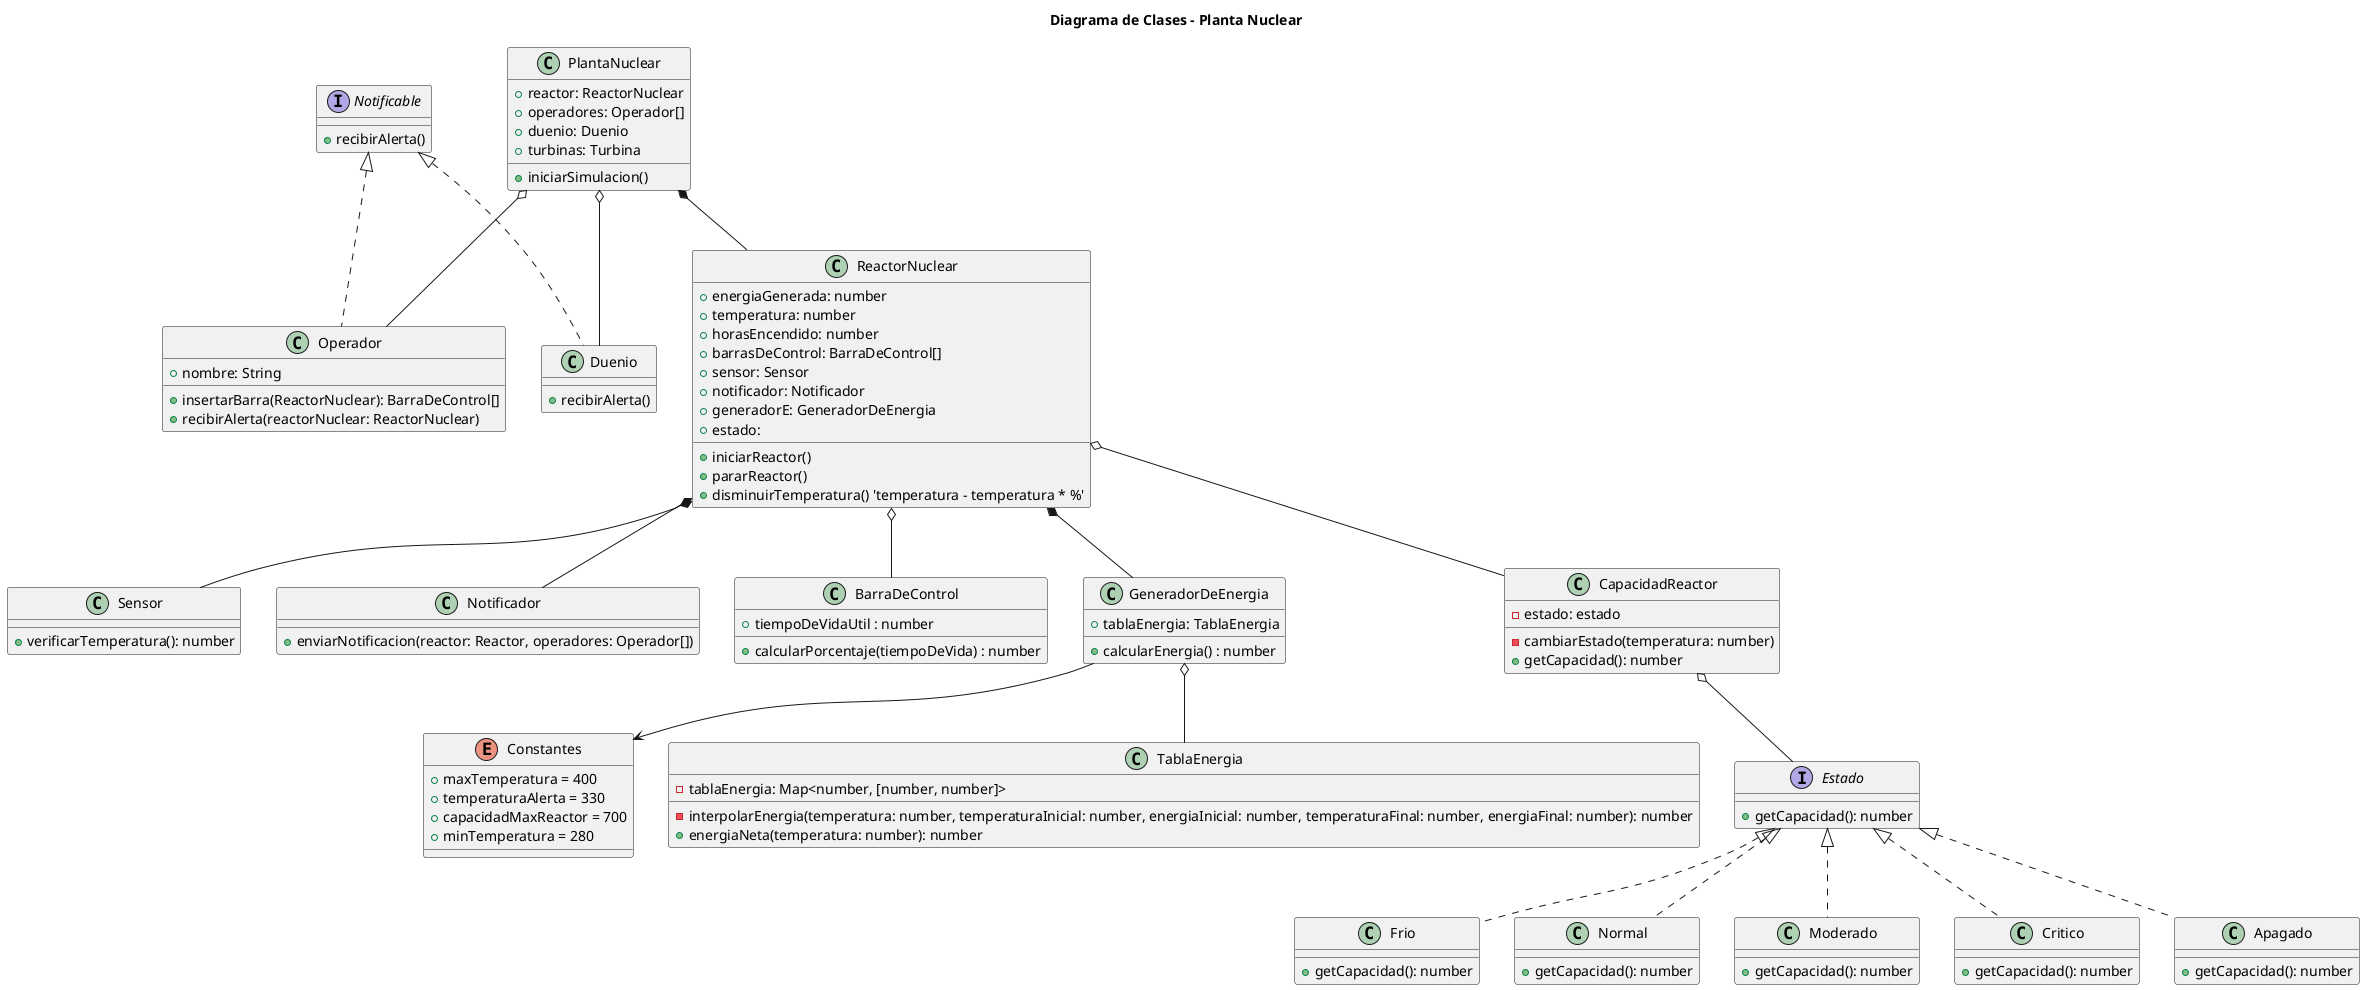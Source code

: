 @startuml Planta Nuclear
title Diagrama de Clases - Planta Nuclear

interface Notificable {
    + recibirAlerta()
}

class Duenio implements Notificable {
    + recibirAlerta()
}

class Operador implements Notificable {
    + nombre: String

    + insertarBarra(ReactorNuclear): BarraDeControl[]
    + recibirAlerta(reactorNuclear: ReactorNuclear)
}

'class RegistroDeInformacion {}

class PlantaNuclear {
    + reactor: ReactorNuclear
    + operadores: Operador[]
    + duenio: Duenio
    + turbinas: Turbina

    + iniciarSimulacion()
}

'singleton
class ReactorNuclear {
    + energiaGenerada: number
    + temperatura: number
    + horasEncendido: number
    + barrasDeControl: BarraDeControl[]
    + sensor: Sensor
    + notificador: Notificador
    + generadorE: GeneradorDeEnergia
    + estado: 

    + iniciarReactor()
    + pararReactor()
    + disminuirTemperatura() 'temperatura - temperatura * %'
}

class Sensor {
    + verificarTemperatura(): number
}

class Notificador {
    + enviarNotificacion(reactor: Reactor, operadores: Operador[]) 
}

class BarraDeControl {
    + tiempoDeVidaUtil : number
    
    + calcularPorcentaje(tiempoDeVida) : number
}

class GeneradorDeEnergia {
    + tablaEnergia: TablaEnergia
    
    + calcularEnergia() : number
}

class TablaEnergia {
    - tablaEnergia: Map<number, [number, number]>

    - interpolarEnergia(temperatura: number, temperaturaInicial: number, energiaInicial: number, temperaturaFinal: number, energiaFinal: number): number
    + energiaNeta(temperatura: number): number
}

class CapacidadReactor {
    - estado: estado

    - cambiarEstado(temperatura: number)
    + getCapacidad(): number
}

Interface Estado {
    + getCapacidad(): number
}

class Frio implements Estado {
    + getCapacidad(): number
}

class Normal implements Estado {
    + getCapacidad(): number
}

class Moderado implements Estado {
    + getCapacidad(): number
}

class Critico implements Estado {
    + getCapacidad(): number
}

class Apagado implements Estado {
    + getCapacidad(): number
}

enum Constantes {
    + maxTemperatura = 400
    + temperaturaAlerta = 330
    + capacidadMaxReactor = 700
    + minTemperatura = 280
}

PlantaNuclear o-- Operador
PlantaNuclear o-- Duenio
PlantaNuclear *-- ReactorNuclear

ReactorNuclear *-- Sensor
ReactorNuclear *-- Notificador
ReactorNuclear *-- GeneradorDeEnergia
ReactorNuclear o-- BarraDeControl
ReactorNuclear o-- CapacidadReactor

CapacidadReactor o-- Estado

GeneradorDeEnergia o-- TablaEnergia

GeneradorDeEnergia --> Constantes



'Preguntas: ¿Como aumenta la temperatura del reactor? ¿Sola? ¿Lo simulamos?
'Como delegamos las responsabilidades de los Operadores

@enduml
